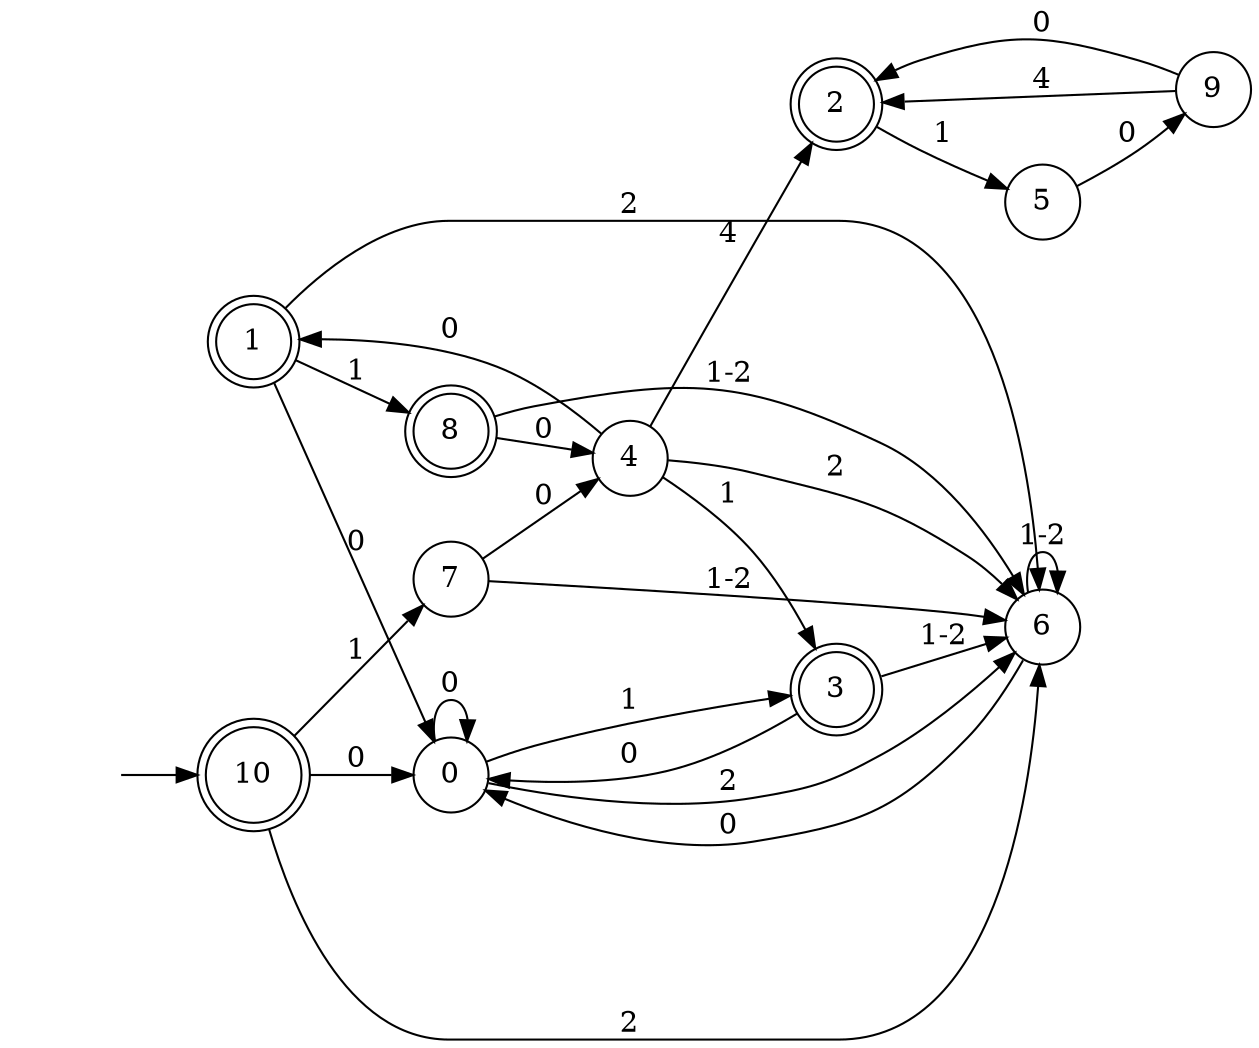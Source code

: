 digraph Automaton {
  rankdir = LR;
node [shape=circle];
  0 -> 0 [label="0"];
  0 -> 3 [label="1"];
  0 -> 6 [label="2"];
1 [shape=doublecircle]; 
  1 -> 0 [label="0"];
  1 -> 8 [label="1"];
  1 -> 6 [label="2"];
2 [shape=doublecircle]; 
  2 -> 5 [label="1"];
3 [shape=doublecircle]; 
  3 -> 0 [label="0"];
  3 -> 6 [label="1-2"];
node [shape=circle];
  4 -> 1 [label="0"];
  4 -> 2 [label="4"];
  4 -> 3 [label="1"];
  4 -> 6 [label="2"];
node [shape=circle];
  5 -> 9 [label="0"];
node [shape=circle];
  6 -> 0 [label="0"];
  6 -> 6 [label="1-2"];
node [shape=circle];
  7 -> 4 [label="0"];
  7 -> 6 [label="1-2"];
8 [shape=doublecircle]; 
  8 -> 4 [label="0"];
  8 -> 6 [label="1-2"];
node [shape=circle];
  9 -> 2 [label="0"];
  9 -> 2 [label="4"];
10 [shape=doublecircle]; 
  initial [shape=plaintext,label=""];
  initial -> 10
  10 -> 0 [label="0"];
  10 -> 7 [label="1"];
  10 -> 6 [label="2"];
}


